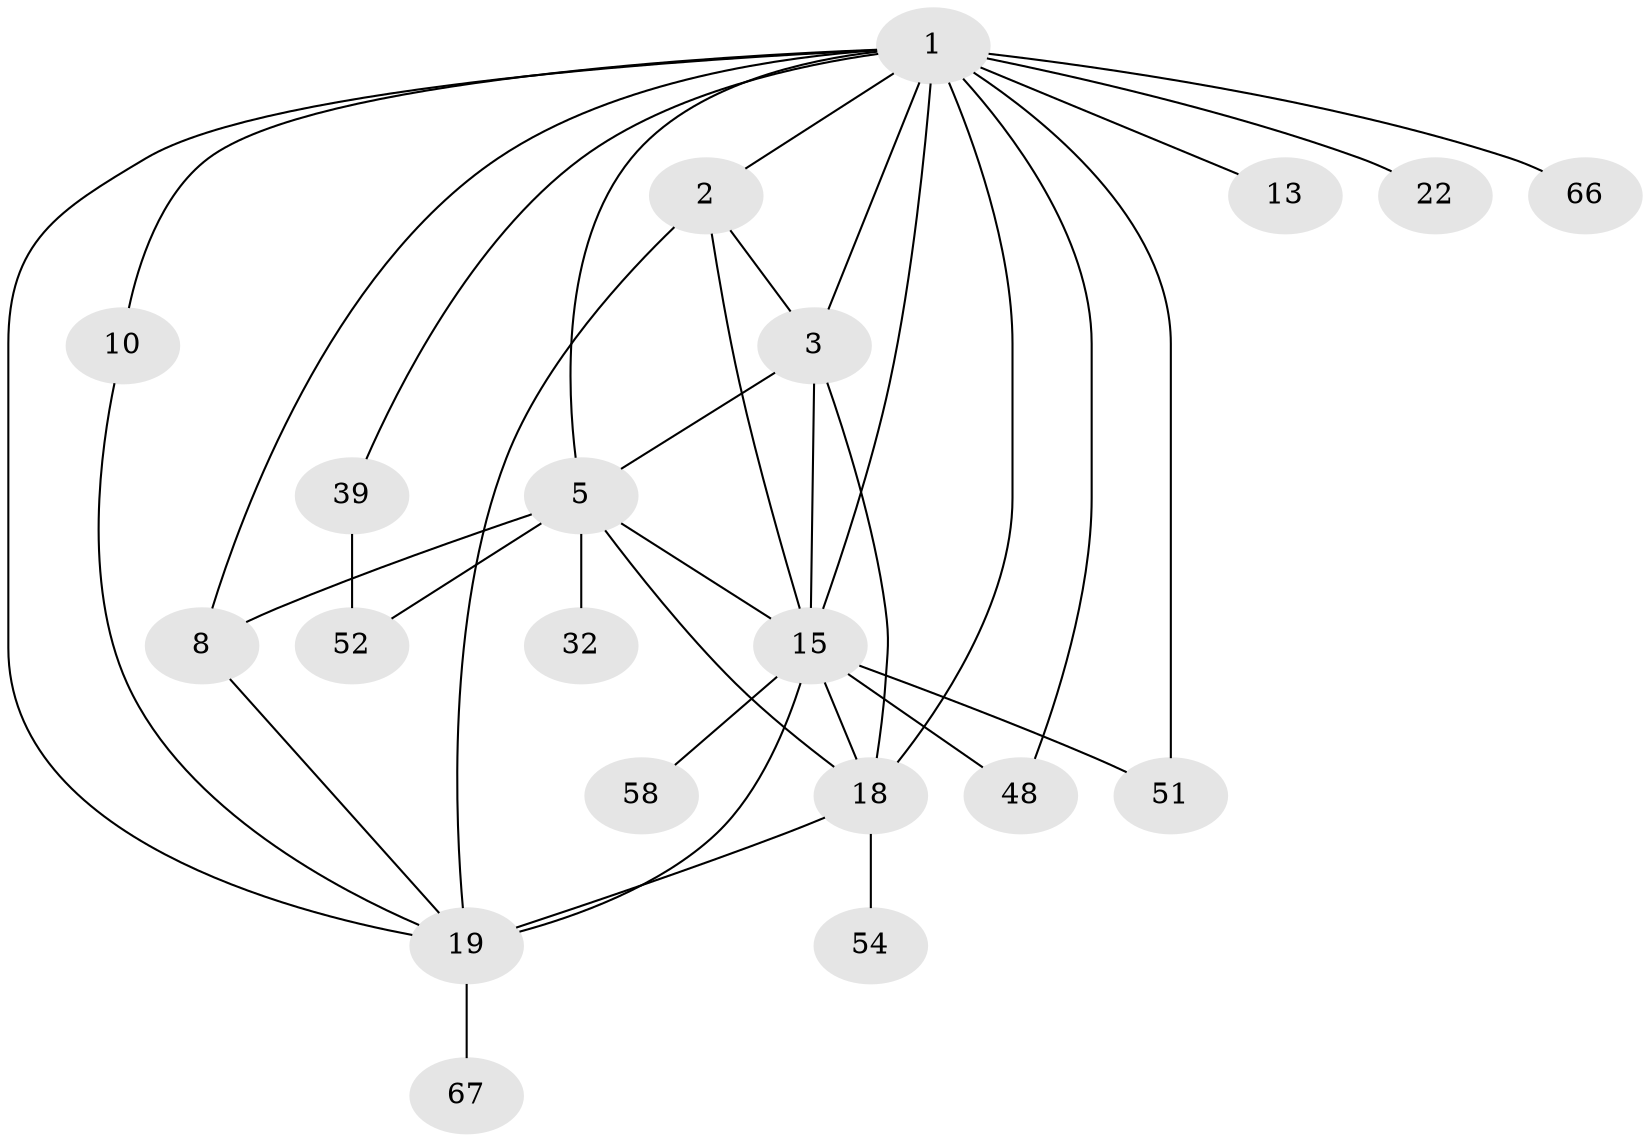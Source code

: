 // original degree distribution, {9: 0.014925373134328358, 4: 0.08955223880597014, 7: 0.029850746268656716, 1: 0.2537313432835821, 6: 0.029850746268656716, 3: 0.22388059701492538, 2: 0.29850746268656714, 10: 0.014925373134328358, 5: 0.04477611940298507}
// Generated by graph-tools (version 1.1) at 2025/17/03/04/25 18:17:05]
// undirected, 20 vertices, 36 edges
graph export_dot {
graph [start="1"]
  node [color=gray90,style=filled];
  1 [super="+11+7+28+6+12+4"];
  2 [super="+16+23"];
  3 [super="+35+53+55"];
  5 [super="+56+47+9"];
  8 [super="+37+25"];
  10;
  13;
  15 [super="+17+21"];
  18 [super="+30+60+29+59"];
  19 [super="+27+64+38"];
  22 [super="+34"];
  32;
  39 [super="+40"];
  48 [super="+57"];
  51 [super="+62"];
  52;
  54;
  58;
  66;
  67;
  1 -- 2;
  1 -- 3 [weight=2];
  1 -- 66 [weight=2];
  1 -- 5 [weight=2];
  1 -- 39;
  1 -- 15 [weight=2];
  1 -- 48;
  1 -- 51;
  1 -- 19;
  1 -- 22 [weight=2];
  1 -- 8 [weight=2];
  1 -- 13;
  1 -- 10;
  1 -- 18 [weight=2];
  2 -- 3;
  2 -- 19;
  2 -- 15;
  3 -- 5;
  3 -- 18;
  3 -- 15;
  5 -- 8;
  5 -- 32;
  5 -- 18;
  5 -- 52;
  5 -- 15;
  8 -- 19;
  10 -- 19;
  15 -- 48;
  15 -- 51;
  15 -- 18;
  15 -- 19 [weight=2];
  15 -- 58;
  18 -- 19;
  18 -- 54;
  19 -- 67;
  39 -- 52;
}
